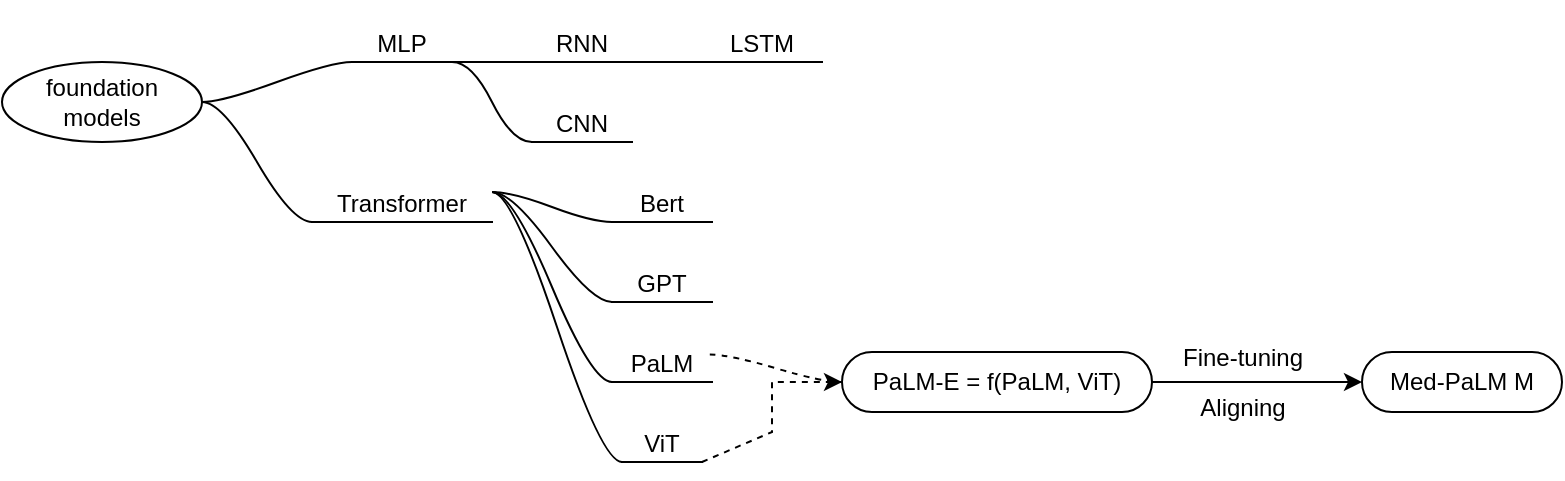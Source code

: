 <mxfile version="20.8.16" type="github">
  <diagram name="Page-1" id="s9afP4WzIhEFXqU7pGKp">
    <mxGraphModel dx="914" dy="518" grid="1" gridSize="10" guides="1" tooltips="1" connect="1" arrows="1" fold="1" page="1" pageScale="1" pageWidth="850" pageHeight="1100" math="0" shadow="0">
      <root>
        <mxCell id="0" />
        <mxCell id="1" parent="0" />
        <mxCell id="0cIg7sEiigggDidozp2d-1" value="" style="edgeStyle=entityRelationEdgeStyle;startArrow=none;endArrow=none;segment=10;curved=1;rounded=0;" parent="1" source="0cIg7sEiigggDidozp2d-3" target="0cIg7sEiigggDidozp2d-4" edge="1">
          <mxGeometry relative="1" as="geometry" />
        </mxCell>
        <UserObject label="foundation models" treeRoot="1" id="0cIg7sEiigggDidozp2d-3">
          <mxCell style="ellipse;whiteSpace=wrap;html=1;align=center;collapsible=0;container=1;recursiveResize=0;" parent="1" vertex="1">
            <mxGeometry x="60" y="140" width="100" height="40" as="geometry" />
          </mxCell>
        </UserObject>
        <mxCell id="0cIg7sEiigggDidozp2d-4" value="MLP&lt;br&gt;" style="whiteSpace=wrap;html=1;shape=partialRectangle;top=0;left=0;bottom=1;right=0;points=[[0,1],[1,1]];strokeColor=#000000;fillColor=none;align=center;verticalAlign=bottom;routingCenterY=0.5;snapToPoint=1;collapsible=0;container=1;recursiveResize=0;autosize=1;" parent="1" vertex="1">
          <mxGeometry x="235" y="110" width="50" height="30" as="geometry" />
        </mxCell>
        <mxCell id="0cIg7sEiigggDidozp2d-13" value="" style="edgeStyle=entityRelationEdgeStyle;startArrow=none;endArrow=none;segment=10;curved=1;rounded=0;" parent="1" source="0cIg7sEiigggDidozp2d-4" target="0cIg7sEiigggDidozp2d-14" edge="1">
          <mxGeometry relative="1" as="geometry">
            <mxPoint x="160" y="160" as="sourcePoint" />
          </mxGeometry>
        </mxCell>
        <mxCell id="0cIg7sEiigggDidozp2d-14" value="RNN" style="whiteSpace=wrap;html=1;shape=partialRectangle;top=0;left=0;bottom=1;right=0;points=[[0,1],[1,1]];strokeColor=#000000;fillColor=none;align=center;verticalAlign=bottom;routingCenterY=0.5;snapToPoint=1;collapsible=0;container=1;recursiveResize=0;autosize=1;" parent="1" vertex="1">
          <mxGeometry x="325" y="110" width="50" height="30" as="geometry" />
        </mxCell>
        <mxCell id="0cIg7sEiigggDidozp2d-15" value="" style="edgeStyle=entityRelationEdgeStyle;startArrow=none;endArrow=none;segment=10;curved=1;rounded=0;" parent="1" source="0cIg7sEiigggDidozp2d-14" target="0cIg7sEiigggDidozp2d-16" edge="1">
          <mxGeometry relative="1" as="geometry">
            <mxPoint x="285.209" y="140.07" as="sourcePoint" />
          </mxGeometry>
        </mxCell>
        <mxCell id="0cIg7sEiigggDidozp2d-16" value="LSTM" style="whiteSpace=wrap;html=1;shape=partialRectangle;top=0;left=0;bottom=1;right=0;points=[[0,1],[1,1]];strokeColor=#000000;fillColor=none;align=center;verticalAlign=bottom;routingCenterY=0.5;snapToPoint=1;collapsible=0;container=1;recursiveResize=0;autosize=1;" parent="1" vertex="1">
          <mxGeometry x="410" y="110" width="60" height="30" as="geometry" />
        </mxCell>
        <mxCell id="0cIg7sEiigggDidozp2d-19" value="" style="edgeStyle=entityRelationEdgeStyle;startArrow=none;endArrow=none;segment=10;curved=1;rounded=0;" parent="1" source="0cIg7sEiigggDidozp2d-4" target="0cIg7sEiigggDidozp2d-20" edge="1">
          <mxGeometry relative="1" as="geometry">
            <mxPoint x="160" y="160" as="sourcePoint" />
          </mxGeometry>
        </mxCell>
        <mxCell id="0cIg7sEiigggDidozp2d-20" value="CNN" style="whiteSpace=wrap;html=1;shape=partialRectangle;top=0;left=0;bottom=1;right=0;points=[[0,1],[1,1]];strokeColor=#000000;fillColor=none;align=center;verticalAlign=bottom;routingCenterY=0.5;snapToPoint=1;collapsible=0;container=1;recursiveResize=0;autosize=1;" parent="1" vertex="1">
          <mxGeometry x="325" y="150" width="50" height="30" as="geometry" />
        </mxCell>
        <mxCell id="0cIg7sEiigggDidozp2d-26" value="" style="edgeStyle=entityRelationEdgeStyle;startArrow=none;endArrow=none;segment=10;curved=1;rounded=0;exitX=1;exitY=0.5;exitDx=0;exitDy=0;" parent="1" source="0cIg7sEiigggDidozp2d-3" target="0cIg7sEiigggDidozp2d-27" edge="1">
          <mxGeometry relative="1" as="geometry">
            <mxPoint x="200" y="180" as="sourcePoint" />
          </mxGeometry>
        </mxCell>
        <mxCell id="0cIg7sEiigggDidozp2d-27" value="Transformer" style="whiteSpace=wrap;html=1;shape=partialRectangle;top=0;left=0;bottom=1;right=0;points=[[0,1],[1,1]];strokeColor=#000000;fillColor=none;align=center;verticalAlign=bottom;routingCenterY=0.5;snapToPoint=1;collapsible=0;container=1;recursiveResize=0;autosize=1;" parent="1" vertex="1">
          <mxGeometry x="215" y="190" width="90" height="30" as="geometry" />
        </mxCell>
        <mxCell id="0cIg7sEiigggDidozp2d-30" value="" style="edgeStyle=entityRelationEdgeStyle;startArrow=none;endArrow=none;segment=10;curved=1;rounded=0;exitX=1;exitY=0.5;exitDx=0;exitDy=0;" parent="1" source="0cIg7sEiigggDidozp2d-27" target="0cIg7sEiigggDidozp2d-31" edge="1">
          <mxGeometry relative="1" as="geometry">
            <mxPoint x="160" y="160" as="sourcePoint" />
          </mxGeometry>
        </mxCell>
        <mxCell id="0cIg7sEiigggDidozp2d-31" value="Bert" style="whiteSpace=wrap;html=1;shape=partialRectangle;top=0;left=0;bottom=1;right=0;points=[[0,1],[1,1]];strokeColor=#000000;fillColor=none;align=center;verticalAlign=bottom;routingCenterY=0.5;snapToPoint=1;collapsible=0;container=1;recursiveResize=0;autosize=1;" parent="1" vertex="1">
          <mxGeometry x="365" y="190" width="50" height="30" as="geometry" />
        </mxCell>
        <mxCell id="0cIg7sEiigggDidozp2d-32" value="" style="edgeStyle=entityRelationEdgeStyle;startArrow=none;endArrow=none;segment=10;curved=1;rounded=0;exitX=1;exitY=0.5;exitDx=0;exitDy=0;" parent="1" source="0cIg7sEiigggDidozp2d-27" target="0cIg7sEiigggDidozp2d-33" edge="1">
          <mxGeometry relative="1" as="geometry">
            <mxPoint x="160" y="160" as="sourcePoint" />
          </mxGeometry>
        </mxCell>
        <mxCell id="0cIg7sEiigggDidozp2d-33" value="GPT&lt;br&gt;" style="whiteSpace=wrap;html=1;shape=partialRectangle;top=0;left=0;bottom=1;right=0;points=[[0,1],[1,1]];strokeColor=#000000;fillColor=none;align=center;verticalAlign=bottom;routingCenterY=0.5;snapToPoint=1;collapsible=0;container=1;recursiveResize=0;autosize=1;" parent="1" vertex="1">
          <mxGeometry x="365" y="230" width="50" height="30" as="geometry" />
        </mxCell>
        <mxCell id="0cIg7sEiigggDidozp2d-34" value="" style="edgeStyle=entityRelationEdgeStyle;startArrow=none;endArrow=none;segment=10;curved=1;rounded=0;exitX=1;exitY=0.5;exitDx=0;exitDy=0;" parent="1" source="0cIg7sEiigggDidozp2d-27" target="0cIg7sEiigggDidozp2d-35" edge="1">
          <mxGeometry relative="1" as="geometry">
            <mxPoint x="160" y="160" as="sourcePoint" />
          </mxGeometry>
        </mxCell>
        <mxCell id="0cIg7sEiigggDidozp2d-35" value="PaLM" style="whiteSpace=wrap;html=1;shape=partialRectangle;top=0;left=0;bottom=1;right=0;points=[[0,1],[1,1]];strokeColor=#000000;fillColor=none;align=center;verticalAlign=bottom;routingCenterY=0.5;snapToPoint=1;collapsible=0;container=1;recursiveResize=0;autosize=1;" parent="1" vertex="1">
          <mxGeometry x="365" y="270" width="50" height="30" as="geometry" />
        </mxCell>
        <mxCell id="0cIg7sEiigggDidozp2d-36" value="" style="edgeStyle=entityRelationEdgeStyle;startArrow=none;endArrow=none;segment=10;curved=1;rounded=0;exitX=1;exitY=0.5;exitDx=0;exitDy=0;" parent="1" source="0cIg7sEiigggDidozp2d-27" target="0cIg7sEiigggDidozp2d-37" edge="1">
          <mxGeometry relative="1" as="geometry">
            <mxPoint x="160" y="160" as="sourcePoint" />
          </mxGeometry>
        </mxCell>
        <mxCell id="0cIg7sEiigggDidozp2d-49" style="edgeStyle=orthogonalEdgeStyle;rounded=0;orthogonalLoop=1;jettySize=auto;html=1;entryX=0;entryY=0.5;entryDx=0;entryDy=0;dashed=1;" parent="1" source="0cIg7sEiigggDidozp2d-37" target="0cIg7sEiigggDidozp2d-48" edge="1">
          <mxGeometry relative="1" as="geometry" />
        </mxCell>
        <mxCell id="0cIg7sEiigggDidozp2d-37" value="ViT" style="whiteSpace=wrap;html=1;shape=partialRectangle;top=0;left=0;bottom=1;right=0;points=[[0,1],[1,1]];strokeColor=#000000;fillColor=none;align=center;verticalAlign=bottom;routingCenterY=0.5;snapToPoint=1;collapsible=0;container=1;recursiveResize=0;autosize=1;" parent="1" vertex="1">
          <mxGeometry x="370" y="310" width="40" height="30" as="geometry" />
        </mxCell>
        <mxCell id="0cIg7sEiigggDidozp2d-45" value="" style="edgeStyle=entityRelationEdgeStyle;startArrow=none;endArrow=none;segment=10;curved=1;rounded=0;exitX=0.978;exitY=0.543;exitDx=0;exitDy=0;exitPerimeter=0;dashed=1;" parent="1" source="0cIg7sEiigggDidozp2d-35" target="0cIg7sEiigggDidozp2d-48" edge="1">
          <mxGeometry relative="1" as="geometry">
            <mxPoint x="325" y="60" as="sourcePoint" />
          </mxGeometry>
        </mxCell>
        <mxCell id="0cIg7sEiigggDidozp2d-51" value="" style="edgeStyle=orthogonalEdgeStyle;rounded=0;orthogonalLoop=1;jettySize=auto;html=1;" parent="1" source="0cIg7sEiigggDidozp2d-48" target="0cIg7sEiigggDidozp2d-50" edge="1">
          <mxGeometry relative="1" as="geometry" />
        </mxCell>
        <mxCell id="0cIg7sEiigggDidozp2d-48" value="PaLM-E = f(PaLM, ViT)" style="whiteSpace=wrap;html=1;rounded=1;arcSize=50;align=center;verticalAlign=middle;collapsible=0;container=1;recursiveResize=0;strokeWidth=1;autosize=1;spacing=4;" parent="1" vertex="1">
          <mxGeometry x="480" y="285" width="155" height="30" as="geometry" />
        </mxCell>
        <mxCell id="0cIg7sEiigggDidozp2d-50" value="Med-PaLM M" style="whiteSpace=wrap;html=1;rounded=1;arcSize=50;align=center;verticalAlign=middle;collapsible=0;container=1;recursiveResize=0;strokeWidth=1;autosize=1;spacing=4;" parent="1" vertex="1">
          <mxGeometry x="740" y="285" width="100" height="30" as="geometry" />
        </mxCell>
        <mxCell id="0cIg7sEiigggDidozp2d-52" value="Fine-tuning" style="text;html=1;align=center;verticalAlign=middle;resizable=0;points=[];autosize=1;strokeColor=none;fillColor=none;" parent="1" vertex="1">
          <mxGeometry x="640" y="272.5" width="80" height="30" as="geometry" />
        </mxCell>
        <mxCell id="0cIg7sEiigggDidozp2d-53" value="Aligning" style="text;html=1;align=center;verticalAlign=middle;resizable=0;points=[];autosize=1;strokeColor=none;fillColor=none;" parent="1" vertex="1">
          <mxGeometry x="645" y="297.5" width="70" height="30" as="geometry" />
        </mxCell>
      </root>
    </mxGraphModel>
  </diagram>
</mxfile>
